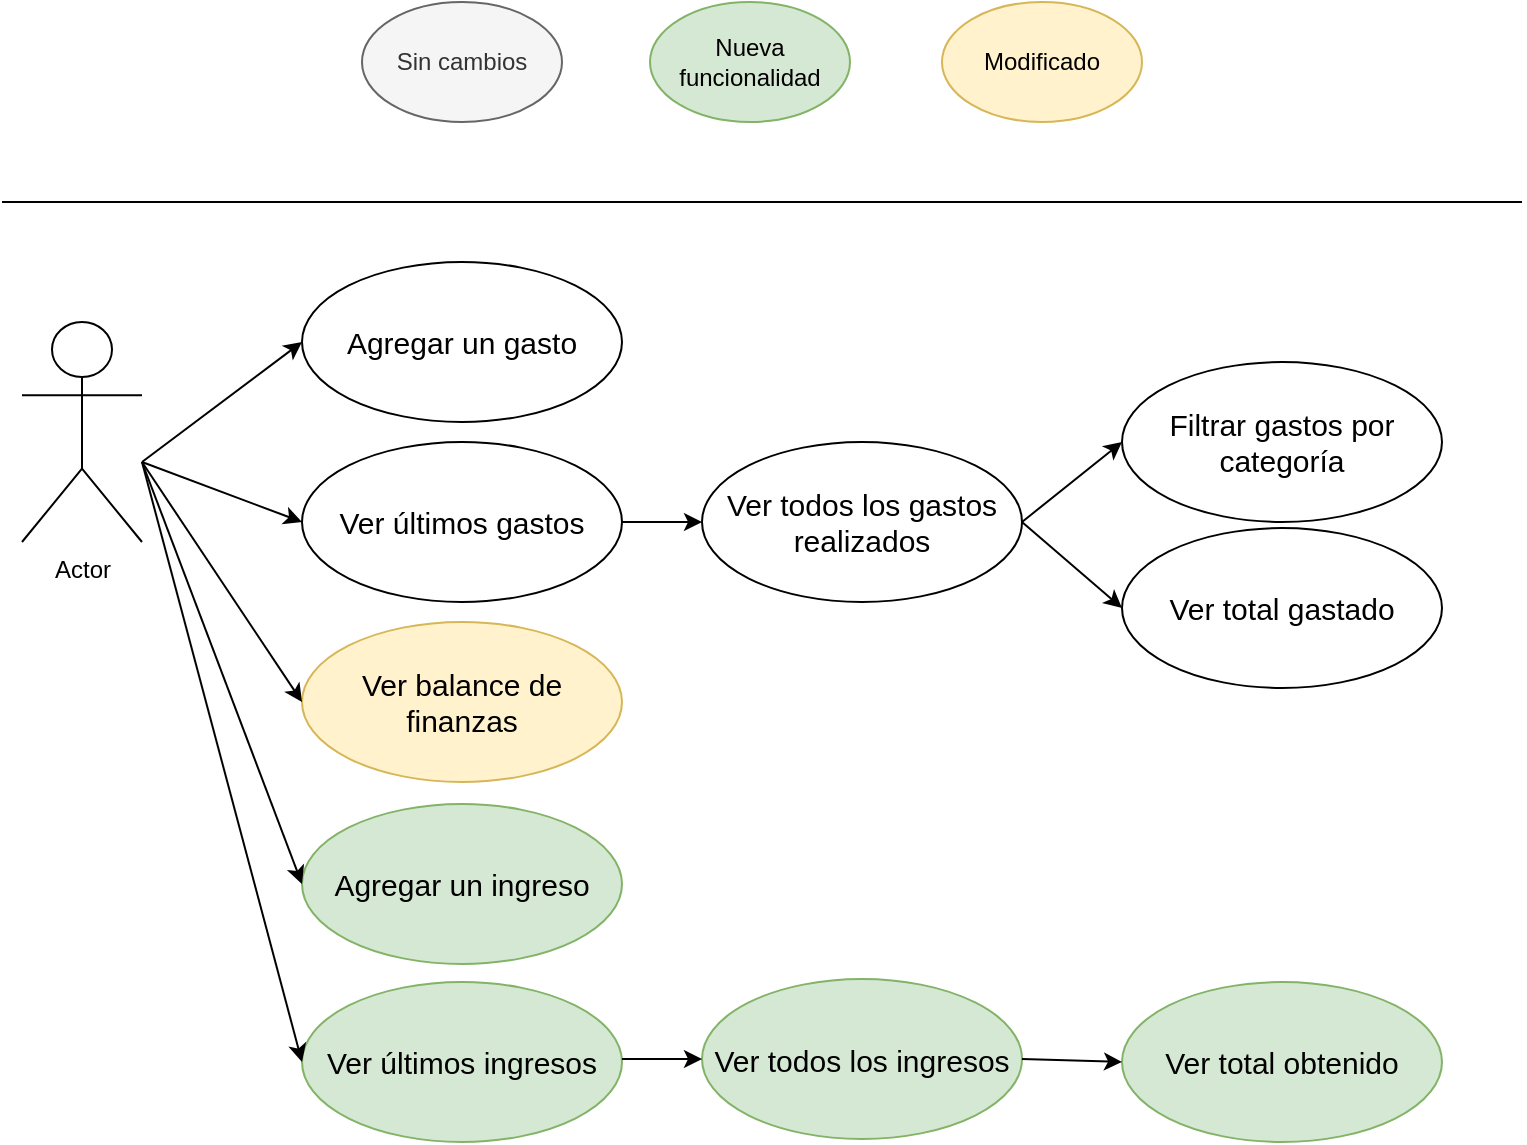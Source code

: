 <mxfile version="13.1.3" type="device"><diagram id="UXEQXVT69Z4VLNlycUqq" name="Page-1"><mxGraphModel dx="1182" dy="765" grid="1" gridSize="10" guides="1" tooltips="1" connect="1" arrows="1" fold="1" page="1" pageScale="1" pageWidth="827" pageHeight="1169" math="0" shadow="0"><root><mxCell id="0"/><mxCell id="1" parent="0"/><mxCell id="g9ul40iiriYAmNIs7x3w-1" value="Actor" style="shape=umlActor;verticalLabelPosition=bottom;labelBackgroundColor=#ffffff;verticalAlign=top;html=1;outlineConnect=0;" parent="1" vertex="1"><mxGeometry x="50" y="180" width="60" height="110" as="geometry"/></mxCell><mxCell id="g9ul40iiriYAmNIs7x3w-2" value="&lt;font style=&quot;font-size: 15px&quot;&gt;Filtrar gastos por categoría&lt;/font&gt;" style="ellipse;whiteSpace=wrap;html=1;" parent="1" vertex="1"><mxGeometry x="600" y="200" width="160" height="80" as="geometry"/></mxCell><mxCell id="g9ul40iiriYAmNIs7x3w-3" value="&lt;p&gt;&lt;font style=&quot;font-size: 15px&quot;&gt;Ver todos los gastos realizados&lt;/font&gt;&lt;/p&gt;" style="ellipse;whiteSpace=wrap;html=1;" parent="1" vertex="1"><mxGeometry x="390" y="240" width="160" height="80" as="geometry"/></mxCell><mxCell id="g9ul40iiriYAmNIs7x3w-4" value="&lt;font style=&quot;font-size: 15px&quot;&gt;Ver total gastado&lt;/font&gt;" style="ellipse;whiteSpace=wrap;html=1;" parent="1" vertex="1"><mxGeometry x="600" y="283" width="160" height="80" as="geometry"/></mxCell><mxCell id="g9ul40iiriYAmNIs7x3w-5" value="Sin cambios" style="ellipse;whiteSpace=wrap;html=1;fillColor=#f5f5f5;strokeColor=#666666;fontColor=#333333;" parent="1" vertex="1"><mxGeometry x="220" y="20" width="100" height="60" as="geometry"/></mxCell><mxCell id="g9ul40iiriYAmNIs7x3w-6" value="Modificado&lt;br&gt;" style="ellipse;whiteSpace=wrap;html=1;fillColor=#fff2cc;strokeColor=#d6b656;" parent="1" vertex="1"><mxGeometry x="510" y="20" width="100" height="60" as="geometry"/></mxCell><mxCell id="g9ul40iiriYAmNIs7x3w-7" value="Nueva funcionalidad" style="ellipse;whiteSpace=wrap;html=1;fillColor=#d5e8d4;strokeColor=#82b366;" parent="1" vertex="1"><mxGeometry x="364" y="20" width="100" height="60" as="geometry"/></mxCell><mxCell id="g9ul40iiriYAmNIs7x3w-8" value="" style="endArrow=classic;html=1;entryX=0;entryY=0.5;entryDx=0;entryDy=0;" parent="1" target="g9ul40iiriYAmNIs7x3w-12" edge="1"><mxGeometry width="50" height="50" relative="1" as="geometry"><mxPoint x="110" y="250" as="sourcePoint"/><mxPoint x="140" y="330" as="targetPoint"/></mxGeometry></mxCell><mxCell id="g9ul40iiriYAmNIs7x3w-9" value="" style="endArrow=classic;html=1;entryX=0;entryY=0.5;entryDx=0;entryDy=0;" parent="1" target="g9ul40iiriYAmNIs7x3w-4" edge="1"><mxGeometry width="50" height="50" relative="1" as="geometry"><mxPoint x="550" y="280" as="sourcePoint"/><mxPoint x="360" y="330" as="targetPoint"/></mxGeometry></mxCell><mxCell id="g9ul40iiriYAmNIs7x3w-12" value="&lt;font style=&quot;font-size: 15px&quot;&gt;Agregar un gasto&lt;/font&gt;" style="ellipse;whiteSpace=wrap;html=1;" parent="1" vertex="1"><mxGeometry x="190" y="150" width="160" height="80" as="geometry"/></mxCell><mxCell id="g9ul40iiriYAmNIs7x3w-13" value="" style="endArrow=classic;html=1;entryX=0;entryY=0.5;entryDx=0;entryDy=0;exitX=1;exitY=0.5;exitDx=0;exitDy=0;" parent="1" source="g9ul40iiriYAmNIs7x3w-3" target="g9ul40iiriYAmNIs7x3w-2" edge="1"><mxGeometry width="50" height="50" relative="1" as="geometry"><mxPoint x="550" y="380" as="sourcePoint"/><mxPoint x="600" y="330" as="targetPoint"/></mxGeometry></mxCell><mxCell id="g9ul40iiriYAmNIs7x3w-16" value="&lt;font style=&quot;font-size: 15px&quot;&gt;Agregar un ingreso&lt;/font&gt;" style="ellipse;whiteSpace=wrap;html=1;fillColor=#d5e8d4;strokeColor=#82b366;" parent="1" vertex="1"><mxGeometry x="190" y="421" width="160" height="80" as="geometry"/></mxCell><mxCell id="g9ul40iiriYAmNIs7x3w-17" value="&lt;font style=&quot;font-size: 15px&quot;&gt;Ver últimos gastos&lt;/font&gt;" style="ellipse;whiteSpace=wrap;html=1;" parent="1" vertex="1"><mxGeometry x="190" y="240" width="160" height="80" as="geometry"/></mxCell><mxCell id="g9ul40iiriYAmNIs7x3w-18" value="" style="endArrow=classic;html=1;entryX=0;entryY=0.5;entryDx=0;entryDy=0;" parent="1" target="g9ul40iiriYAmNIs7x3w-16" edge="1"><mxGeometry width="50" height="50" relative="1" as="geometry"><mxPoint x="110" y="250" as="sourcePoint"/><mxPoint x="190" y="110" as="targetPoint"/></mxGeometry></mxCell><mxCell id="g9ul40iiriYAmNIs7x3w-19" value="" style="endArrow=classic;html=1;entryX=0;entryY=0.5;entryDx=0;entryDy=0;" parent="1" target="g9ul40iiriYAmNIs7x3w-17" edge="1"><mxGeometry width="50" height="50" relative="1" as="geometry"><mxPoint x="110" y="250" as="sourcePoint"/><mxPoint x="140" y="310" as="targetPoint"/></mxGeometry></mxCell><mxCell id="g9ul40iiriYAmNIs7x3w-20" value="" style="endArrow=classic;html=1;exitX=1;exitY=0.5;exitDx=0;exitDy=0;entryX=0;entryY=0.5;entryDx=0;entryDy=0;" parent="1" target="g9ul40iiriYAmNIs7x3w-3" edge="1"><mxGeometry width="50" height="50" relative="1" as="geometry"><mxPoint x="350.0" y="280" as="sourcePoint"/><mxPoint x="440" y="370" as="targetPoint"/></mxGeometry></mxCell><mxCell id="g9ul40iiriYAmNIs7x3w-21" value="" style="endArrow=none;html=1;" parent="1" edge="1"><mxGeometry width="50" height="50" relative="1" as="geometry"><mxPoint x="40" y="120" as="sourcePoint"/><mxPoint x="800" y="120" as="targetPoint"/></mxGeometry></mxCell><mxCell id="g9ul40iiriYAmNIs7x3w-25" value="&lt;font style=&quot;font-size: 15px&quot;&gt;Ver balance de finanzas&lt;/font&gt;" style="ellipse;whiteSpace=wrap;html=1;fillColor=#fff2cc;strokeColor=#d6b656;" parent="1" vertex="1"><mxGeometry x="190" y="330" width="160" height="80" as="geometry"/></mxCell><mxCell id="g9ul40iiriYAmNIs7x3w-26" value="&lt;font style=&quot;font-size: 15px&quot;&gt;Ver últimos ingresos&lt;/font&gt;" style="ellipse;whiteSpace=wrap;html=1;fillColor=#d5e8d4;strokeColor=#82b366;" parent="1" vertex="1"><mxGeometry x="190" y="510" width="160" height="80" as="geometry"/></mxCell><mxCell id="g9ul40iiriYAmNIs7x3w-27" value="" style="endArrow=classic;html=1;entryX=0;entryY=0.5;entryDx=0;entryDy=0;" parent="1" target="g9ul40iiriYAmNIs7x3w-26" edge="1"><mxGeometry width="50" height="50" relative="1" as="geometry"><mxPoint x="110" y="250" as="sourcePoint"/><mxPoint x="510" y="470" as="targetPoint"/></mxGeometry></mxCell><mxCell id="g9ul40iiriYAmNIs7x3w-28" value="" style="endArrow=classic;html=1;entryX=0;entryY=0.5;entryDx=0;entryDy=0;" parent="1" target="g9ul40iiriYAmNIs7x3w-25" edge="1"><mxGeometry width="50" height="50" relative="1" as="geometry"><mxPoint x="110" y="250" as="sourcePoint"/><mxPoint x="510" y="470" as="targetPoint"/></mxGeometry></mxCell><mxCell id="g9ul40iiriYAmNIs7x3w-30" value="&lt;p&gt;&lt;font style=&quot;font-size: 15px&quot;&gt;Ver todos los ingresos&lt;/font&gt;&lt;/p&gt;" style="ellipse;whiteSpace=wrap;html=1;fillColor=#d5e8d4;strokeColor=#82b366;" parent="1" vertex="1"><mxGeometry x="390" y="508.5" width="160" height="80" as="geometry"/></mxCell><mxCell id="g9ul40iiriYAmNIs7x3w-31" value="&lt;font style=&quot;font-size: 15px&quot;&gt;Ver total obtenido&lt;/font&gt;" style="ellipse;whiteSpace=wrap;html=1;fillColor=#d5e8d4;strokeColor=#82b366;" parent="1" vertex="1"><mxGeometry x="600" y="510" width="160" height="80" as="geometry"/></mxCell><mxCell id="g9ul40iiriYAmNIs7x3w-32" value="" style="endArrow=classic;html=1;entryX=0;entryY=0.5;entryDx=0;entryDy=0;exitX=1;exitY=0.5;exitDx=0;exitDy=0;" parent="1" source="g9ul40iiriYAmNIs7x3w-30" target="g9ul40iiriYAmNIs7x3w-31" edge="1"><mxGeometry width="50" height="50" relative="1" as="geometry"><mxPoint x="310" y="648.5" as="sourcePoint"/><mxPoint x="360" y="598.5" as="targetPoint"/></mxGeometry></mxCell><mxCell id="g9ul40iiriYAmNIs7x3w-34" value="" style="endArrow=classic;html=1;exitX=1;exitY=0.5;exitDx=0;exitDy=0;entryX=0;entryY=0.5;entryDx=0;entryDy=0;" parent="1" target="g9ul40iiriYAmNIs7x3w-30" edge="1"><mxGeometry width="50" height="50" relative="1" as="geometry"><mxPoint x="350.0" y="548.5" as="sourcePoint"/><mxPoint x="440" y="638.5" as="targetPoint"/></mxGeometry></mxCell></root></mxGraphModel></diagram></mxfile>